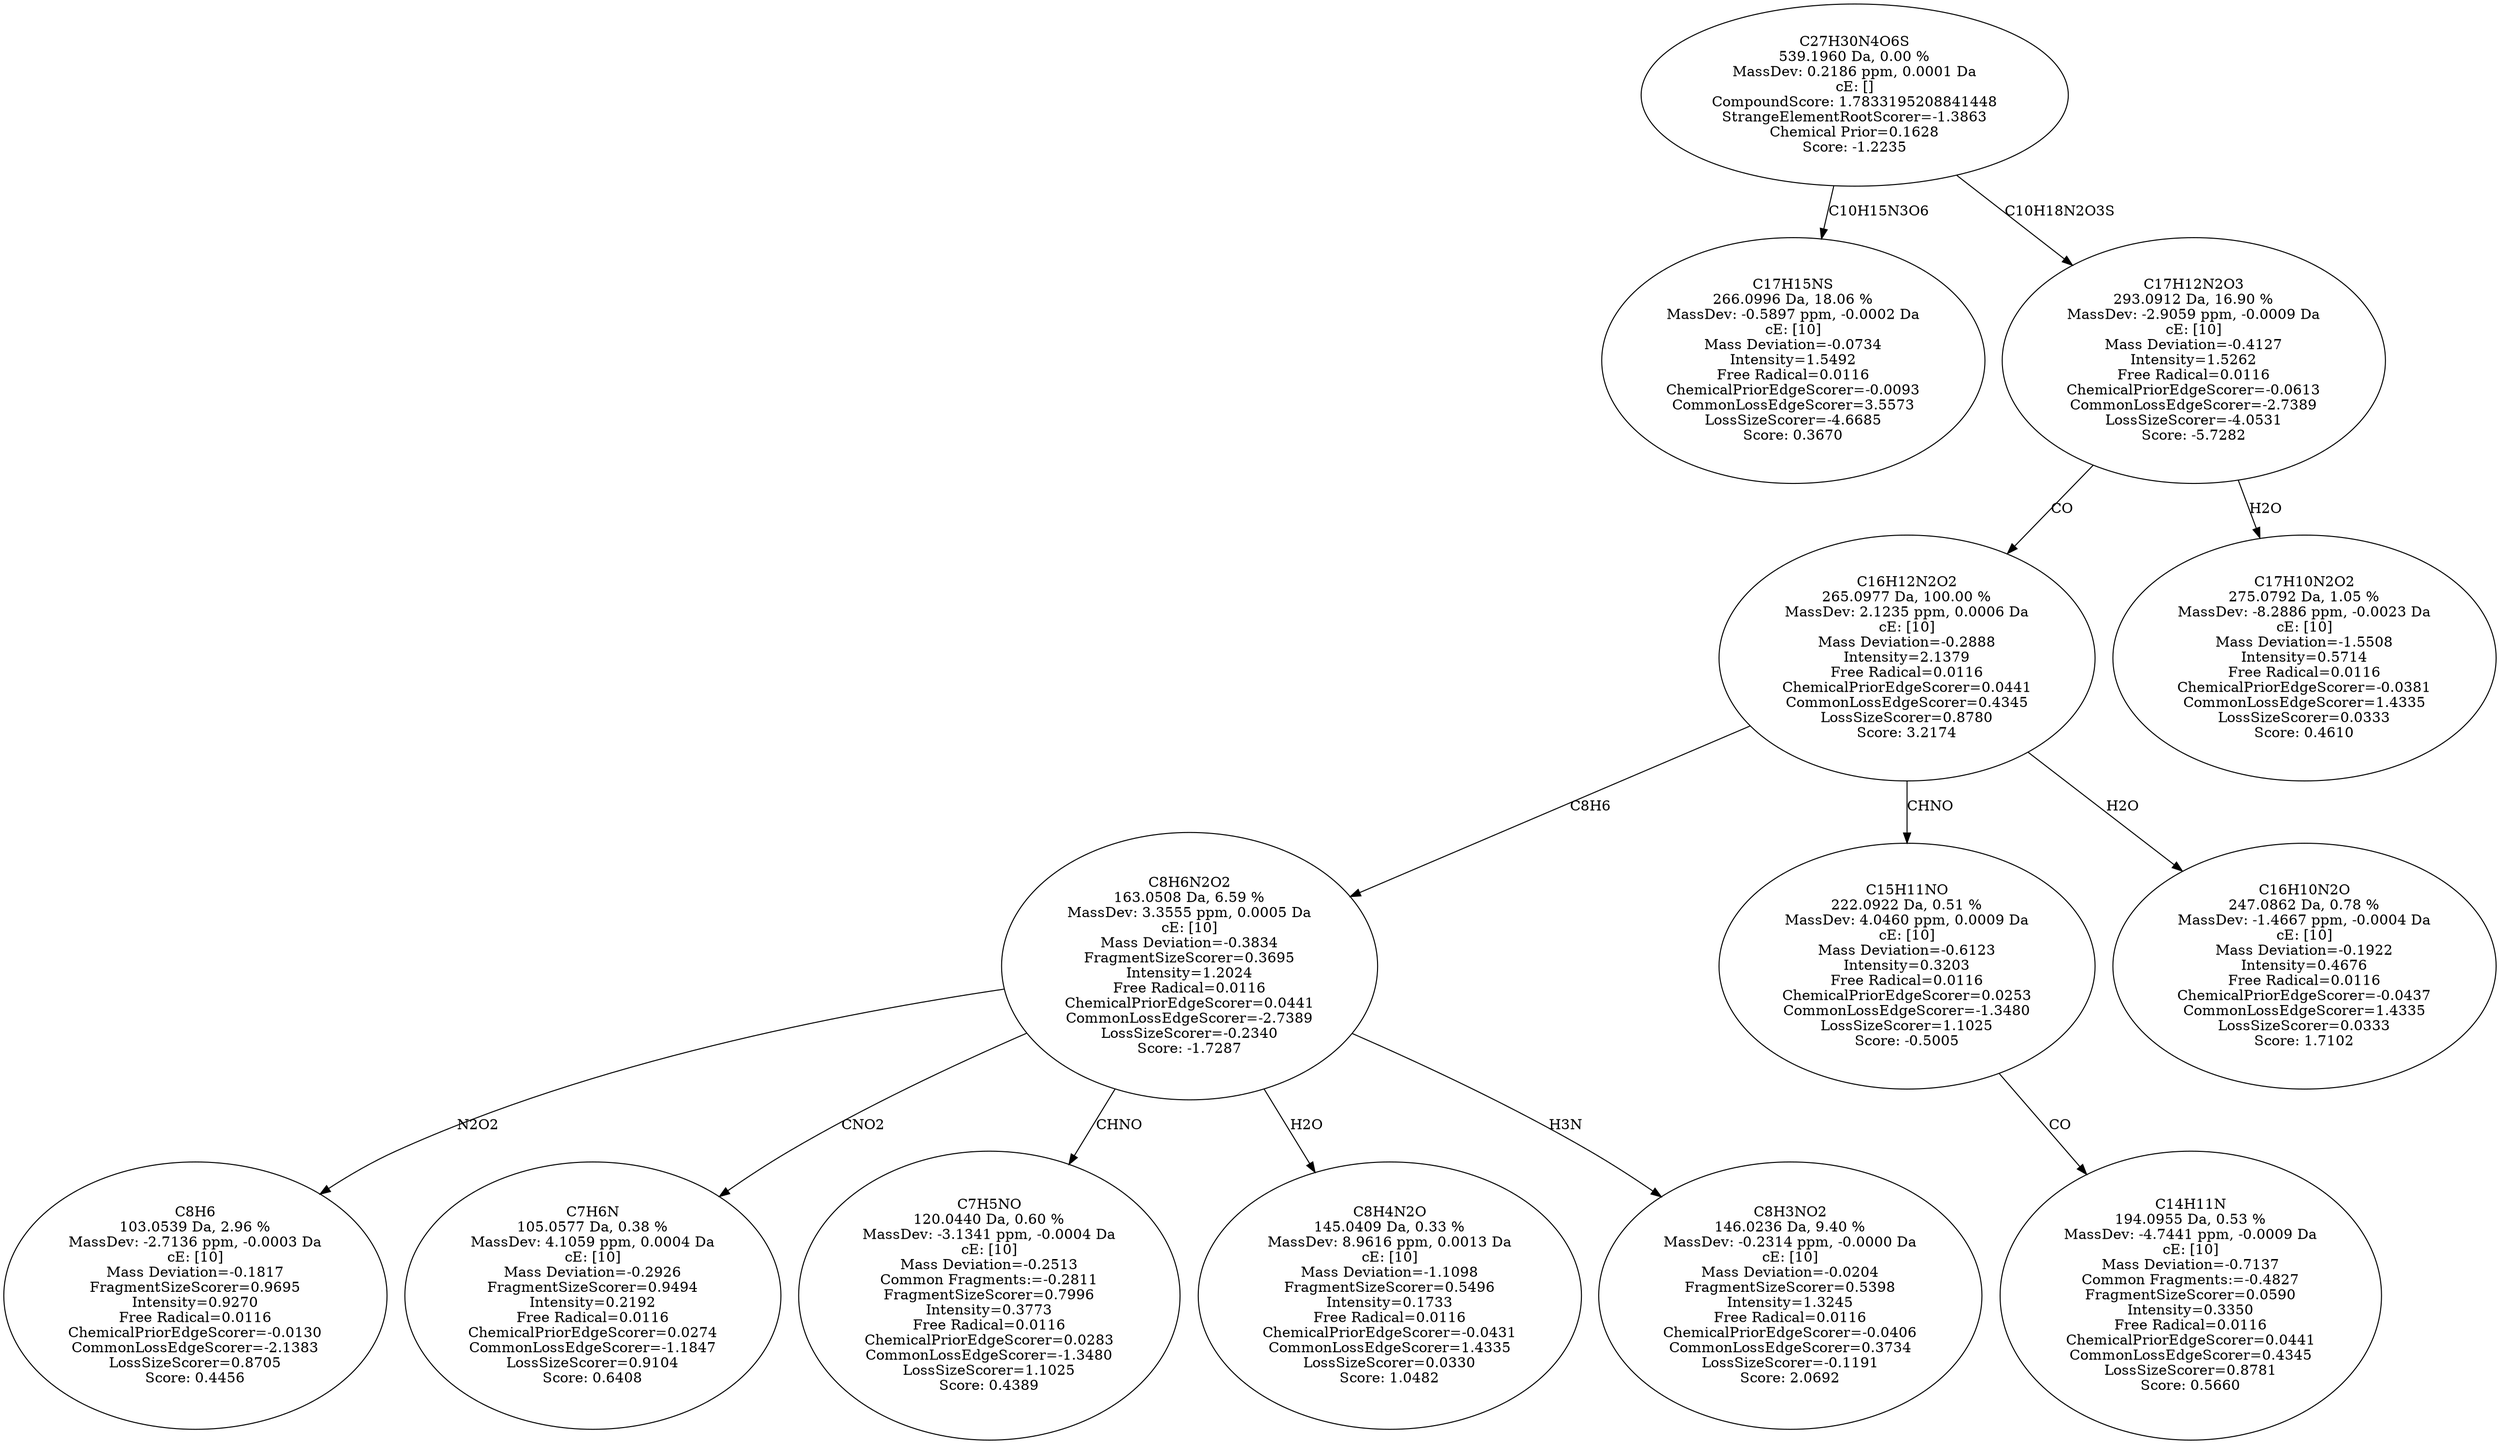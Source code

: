 strict digraph {
v1 [label="C17H15NS\n266.0996 Da, 18.06 %\nMassDev: -0.5897 ppm, -0.0002 Da\ncE: [10]\nMass Deviation=-0.0734\nIntensity=1.5492\nFree Radical=0.0116\nChemicalPriorEdgeScorer=-0.0093\nCommonLossEdgeScorer=3.5573\nLossSizeScorer=-4.6685\nScore: 0.3670"];
v2 [label="C8H6\n103.0539 Da, 2.96 %\nMassDev: -2.7136 ppm, -0.0003 Da\ncE: [10]\nMass Deviation=-0.1817\nFragmentSizeScorer=0.9695\nIntensity=0.9270\nFree Radical=0.0116\nChemicalPriorEdgeScorer=-0.0130\nCommonLossEdgeScorer=-2.1383\nLossSizeScorer=0.8705\nScore: 0.4456"];
v3 [label="C7H6N\n105.0577 Da, 0.38 %\nMassDev: 4.1059 ppm, 0.0004 Da\ncE: [10]\nMass Deviation=-0.2926\nFragmentSizeScorer=0.9494\nIntensity=0.2192\nFree Radical=0.0116\nChemicalPriorEdgeScorer=0.0274\nCommonLossEdgeScorer=-1.1847\nLossSizeScorer=0.9104\nScore: 0.6408"];
v4 [label="C7H5NO\n120.0440 Da, 0.60 %\nMassDev: -3.1341 ppm, -0.0004 Da\ncE: [10]\nMass Deviation=-0.2513\nCommon Fragments:=-0.2811\nFragmentSizeScorer=0.7996\nIntensity=0.3773\nFree Radical=0.0116\nChemicalPriorEdgeScorer=0.0283\nCommonLossEdgeScorer=-1.3480\nLossSizeScorer=1.1025\nScore: 0.4389"];
v5 [label="C8H4N2O\n145.0409 Da, 0.33 %\nMassDev: 8.9616 ppm, 0.0013 Da\ncE: [10]\nMass Deviation=-1.1098\nFragmentSizeScorer=0.5496\nIntensity=0.1733\nFree Radical=0.0116\nChemicalPriorEdgeScorer=-0.0431\nCommonLossEdgeScorer=1.4335\nLossSizeScorer=0.0330\nScore: 1.0482"];
v6 [label="C8H3NO2\n146.0236 Da, 9.40 %\nMassDev: -0.2314 ppm, -0.0000 Da\ncE: [10]\nMass Deviation=-0.0204\nFragmentSizeScorer=0.5398\nIntensity=1.3245\nFree Radical=0.0116\nChemicalPriorEdgeScorer=-0.0406\nCommonLossEdgeScorer=0.3734\nLossSizeScorer=-0.1191\nScore: 2.0692"];
v7 [label="C8H6N2O2\n163.0508 Da, 6.59 %\nMassDev: 3.3555 ppm, 0.0005 Da\ncE: [10]\nMass Deviation=-0.3834\nFragmentSizeScorer=0.3695\nIntensity=1.2024\nFree Radical=0.0116\nChemicalPriorEdgeScorer=0.0441\nCommonLossEdgeScorer=-2.7389\nLossSizeScorer=-0.2340\nScore: -1.7287"];
v8 [label="C14H11N\n194.0955 Da, 0.53 %\nMassDev: -4.7441 ppm, -0.0009 Da\ncE: [10]\nMass Deviation=-0.7137\nCommon Fragments:=-0.4827\nFragmentSizeScorer=0.0590\nIntensity=0.3350\nFree Radical=0.0116\nChemicalPriorEdgeScorer=0.0441\nCommonLossEdgeScorer=0.4345\nLossSizeScorer=0.8781\nScore: 0.5660"];
v9 [label="C15H11NO\n222.0922 Da, 0.51 %\nMassDev: 4.0460 ppm, 0.0009 Da\ncE: [10]\nMass Deviation=-0.6123\nIntensity=0.3203\nFree Radical=0.0116\nChemicalPriorEdgeScorer=0.0253\nCommonLossEdgeScorer=-1.3480\nLossSizeScorer=1.1025\nScore: -0.5005"];
v10 [label="C16H10N2O\n247.0862 Da, 0.78 %\nMassDev: -1.4667 ppm, -0.0004 Da\ncE: [10]\nMass Deviation=-0.1922\nIntensity=0.4676\nFree Radical=0.0116\nChemicalPriorEdgeScorer=-0.0437\nCommonLossEdgeScorer=1.4335\nLossSizeScorer=0.0333\nScore: 1.7102"];
v11 [label="C16H12N2O2\n265.0977 Da, 100.00 %\nMassDev: 2.1235 ppm, 0.0006 Da\ncE: [10]\nMass Deviation=-0.2888\nIntensity=2.1379\nFree Radical=0.0116\nChemicalPriorEdgeScorer=0.0441\nCommonLossEdgeScorer=0.4345\nLossSizeScorer=0.8780\nScore: 3.2174"];
v12 [label="C17H10N2O2\n275.0792 Da, 1.05 %\nMassDev: -8.2886 ppm, -0.0023 Da\ncE: [10]\nMass Deviation=-1.5508\nIntensity=0.5714\nFree Radical=0.0116\nChemicalPriorEdgeScorer=-0.0381\nCommonLossEdgeScorer=1.4335\nLossSizeScorer=0.0333\nScore: 0.4610"];
v13 [label="C17H12N2O3\n293.0912 Da, 16.90 %\nMassDev: -2.9059 ppm, -0.0009 Da\ncE: [10]\nMass Deviation=-0.4127\nIntensity=1.5262\nFree Radical=0.0116\nChemicalPriorEdgeScorer=-0.0613\nCommonLossEdgeScorer=-2.7389\nLossSizeScorer=-4.0531\nScore: -5.7282"];
v14 [label="C27H30N4O6S\n539.1960 Da, 0.00 %\nMassDev: 0.2186 ppm, 0.0001 Da\ncE: []\nCompoundScore: 1.7833195208841448\nStrangeElementRootScorer=-1.3863\nChemical Prior=0.1628\nScore: -1.2235"];
v14 -> v1 [label="C10H15N3O6"];
v7 -> v2 [label="N2O2"];
v7 -> v3 [label="CNO2"];
v7 -> v4 [label="CHNO"];
v7 -> v5 [label="H2O"];
v7 -> v6 [label="H3N"];
v11 -> v7 [label="C8H6"];
v9 -> v8 [label="CO"];
v11 -> v9 [label="CHNO"];
v11 -> v10 [label="H2O"];
v13 -> v11 [label="CO"];
v13 -> v12 [label="H2O"];
v14 -> v13 [label="C10H18N2O3S"];
}
